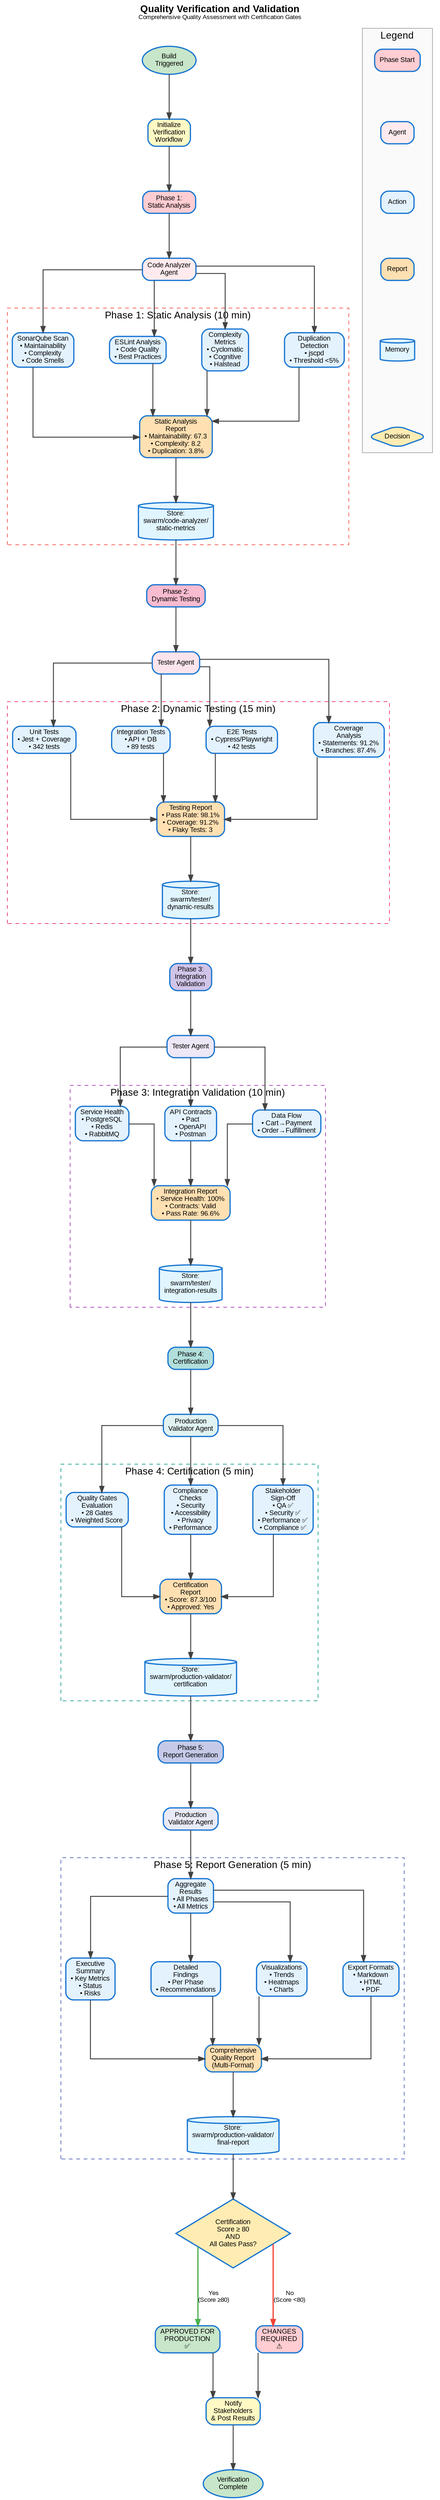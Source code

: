 digraph QualityVerification {
  // Graph styling
  graph [rankdir=TB, fontname="Arial", fontsize=12, splines=ortho, nodesep=0.8, ranksep=1.0];
  node [shape=box, style="rounded,filled", fontname="Arial", fontsize=11, fillcolor="#E3F2FD", color="#1976D2", penwidth=2];
  edge [fontname="Arial", fontsize=10, color="#424242", penwidth=1.5];

  // Title
  label=<<B>Quality Verification and Validation</B><BR/><FONT POINT-SIZE="10">Comprehensive Quality Assessment with Certification Gates</FONT>>;
  labelloc=t;
  fontsize=16;

  // Main workflow nodes
  start [label="Build\nTriggered", shape=ellipse, fillcolor="#C8E6C9"];
  init [label="Initialize\nVerification\nWorkflow", fillcolor="#FFF9C4"];

  // Phase 1: Static Analysis
  phase1_start [label="Phase 1:\nStatic Analysis", fillcolor="#FFCDD2", style="rounded,filled,bold"];
  code_analyzer [label="Code Analyzer\nAgent", fillcolor="#FFEBEE"];

  sonarqube [label="SonarQube Scan\n• Maintainability\n• Complexity\n• Code Smells"];
  eslint [label="ESLint Analysis\n• Code Quality\n• Best Practices"];
  complexity [label="Complexity\nMetrics\n• Cyclomatic\n• Cognitive\n• Halstead"];
  duplication [label="Duplication\nDetection\n• jscpd\n• Threshold <5%"];

  static_report [label="Static Analysis\nReport\n• Maintainability: 67.3\n• Complexity: 8.2\n• Duplication: 3.8%", fillcolor="#FFE0B2"];
  static_store [label="Store:\nswarm/code-analyzer/\nstatic-metrics", shape=cylinder, fillcolor="#E1F5FE"];

  // Phase 2: Dynamic Testing
  phase2_start [label="Phase 2:\nDynamic Testing", fillcolor="#F8BBD0", style="rounded,filled,bold"];
  tester1 [label="Tester Agent", fillcolor="#FCE4EC"];

  unit_tests [label="Unit Tests\n• Jest + Coverage\n• 342 tests"];
  integration_tests [label="Integration Tests\n• API + DB\n• 89 tests"];
  e2e_tests [label="E2E Tests\n• Cypress/Playwright\n• 42 tests"];
  coverage [label="Coverage\nAnalysis\n• Statements: 91.2%\n• Branches: 87.4%"];

  testing_report [label="Testing Report\n• Pass Rate: 98.1%\n• Coverage: 91.2%\n• Flaky Tests: 3", fillcolor="#FFE0B2"];
  testing_store [label="Store:\nswarm/tester/\ndynamic-results", shape=cylinder, fillcolor="#E1F5FE"];

  // Phase 3: Integration Validation
  phase3_start [label="Phase 3:\nIntegration\nValidation", fillcolor="#D1C4E9", style="rounded,filled,bold"];
  tester2 [label="Tester Agent", fillcolor="#EDE7F6"];

  service_health [label="Service Health\n• PostgreSQL\n• Redis\n• RabbitMQ"];
  api_contracts [label="API Contracts\n• Pact\n• OpenAPI\n• Postman"];
  data_flow [label="Data Flow\n• Cart→Payment\n• Order→Fulfillment"];

  integration_report [label="Integration Report\n• Service Health: 100%\n• Contracts: Valid\n• Pass Rate: 96.6%", fillcolor="#FFE0B2"];
  integration_store [label="Store:\nswarm/tester/\nintegration-results", shape=cylinder, fillcolor="#E1F5FE"];

  // Phase 4: Certification
  phase4_start [label="Phase 4:\nCertification", fillcolor="#B2DFDB", style="rounded,filled,bold"];
  validator [label="Production\nValidator Agent", fillcolor="#E0F2F1"];

  quality_gates [label="Quality Gates\nEvaluation\n• 28 Gates\n• Weighted Score"];
  compliance [label="Compliance\nChecks\n• Security\n• Accessibility\n• Privacy\n• Performance"];
  signoff [label="Stakeholder\nSign-Off\n• QA ✅\n• Security ✅\n• Performance ✅\n• Compliance ✅"];

  cert_report [label="Certification\nReport\n• Score: 87.3/100\n• Approved: Yes", fillcolor="#FFE0B2"];
  cert_store [label="Store:\nswarm/production-validator/\ncertification", shape=cylinder, fillcolor="#E1F5FE"];

  // Phase 5: Report Generation
  phase5_start [label="Phase 5:\nReport Generation", fillcolor="#C5CAE9", style="rounded,filled,bold"];
  reporter [label="Production\nValidator Agent", fillcolor="#E8EAF6"];

  aggregate [label="Aggregate\nResults\n• All Phases\n• All Metrics"];
  executive_summary [label="Executive\nSummary\n• Key Metrics\n• Status\n• Risks"];
  detailed_findings [label="Detailed\nFindings\n• Per Phase\n• Recommendations"];
  visualizations [label="Visualizations\n• Trends\n• Heatmaps\n• Charts"];
  export_formats [label="Export Formats\n• Markdown\n• HTML\n• PDF"];

  final_report [label="Comprehensive\nQuality Report\n(Multi-Format)", fillcolor="#FFE0B2"];
  final_store [label="Store:\nswarm/production-validator/\nfinal-report", shape=cylinder, fillcolor="#E1F5FE"];

  // Decision
  decision [label="Certification\nScore ≥ 80\nAND\nAll Gates Pass?", shape=diamond, fillcolor="#FFECB3", style="filled"];

  approved [label="APPROVED FOR\nPRODUCTION\n✅", fillcolor="#C8E6C9", style="rounded,filled,bold"];
  rejected [label="CHANGES\nREQUIRED\n⚠️", fillcolor="#FFCDD2", style="rounded,filled,bold"];

  notify [label="Notify\nStakeholders\n& Post Results", fillcolor="#FFF9C4"];

  end [label="Verification\nComplete", shape=ellipse, fillcolor="#C8E6C9"];

  // Main flow
  start -> init;
  init -> phase1_start;

  // Phase 1 flow
  phase1_start -> code_analyzer;
  code_analyzer -> sonarqube;
  code_analyzer -> eslint;
  code_analyzer -> complexity;
  code_analyzer -> duplication;

  sonarqube -> static_report;
  eslint -> static_report;
  complexity -> static_report;
  duplication -> static_report;

  static_report -> static_store;
  static_store -> phase2_start;

  // Phase 2 flow
  phase2_start -> tester1;
  tester1 -> unit_tests;
  tester1 -> integration_tests;
  tester1 -> e2e_tests;
  tester1 -> coverage;

  unit_tests -> testing_report;
  integration_tests -> testing_report;
  e2e_tests -> testing_report;
  coverage -> testing_report;

  testing_report -> testing_store;
  testing_store -> phase3_start;

  // Phase 3 flow
  phase3_start -> tester2;
  tester2 -> service_health;
  tester2 -> api_contracts;
  tester2 -> data_flow;

  service_health -> integration_report;
  api_contracts -> integration_report;
  data_flow -> integration_report;

  integration_report -> integration_store;
  integration_store -> phase4_start;

  // Phase 4 flow
  phase4_start -> validator;
  validator -> quality_gates;
  validator -> compliance;
  validator -> signoff;

  quality_gates -> cert_report;
  compliance -> cert_report;
  signoff -> cert_report;

  cert_report -> cert_store;
  cert_store -> phase5_start;

  // Phase 5 flow
  phase5_start -> reporter;
  reporter -> aggregate;
  aggregate -> executive_summary;
  aggregate -> detailed_findings;
  aggregate -> visualizations;
  aggregate -> export_formats;

  executive_summary -> final_report;
  detailed_findings -> final_report;
  visualizations -> final_report;
  export_formats -> final_report;

  final_report -> final_store;
  final_store -> decision;

  // Decision branches
  decision -> approved [label="Yes\n(Score ≥80)", color="#4CAF50", penwidth=2];
  decision -> rejected [label="No\n(Score <80)", color="#F44336", penwidth=2];

  // Final steps
  approved -> notify;
  rejected -> notify;
  notify -> end;

  // Visual grouping with subgraphs
  subgraph cluster_phase1 {
    label="Phase 1: Static Analysis (10 min)";
    style=dashed;
    color="#F44336";
    sonarqube; eslint; complexity; duplication; static_report; static_store;
  }

  subgraph cluster_phase2 {
    label="Phase 2: Dynamic Testing (15 min)";
    style=dashed;
    color="#E91E63";
    unit_tests; integration_tests; e2e_tests; coverage; testing_report; testing_store;
  }

  subgraph cluster_phase3 {
    label="Phase 3: Integration Validation (10 min)";
    style=dashed;
    color="#9C27B0";
    service_health; api_contracts; data_flow; integration_report; integration_store;
  }

  subgraph cluster_phase4 {
    label="Phase 4: Certification (5 min)";
    style=dashed;
    color="#009688";
    quality_gates; compliance; signoff; cert_report; cert_store;
  }

  subgraph cluster_phase5 {
    label="Phase 5: Report Generation (5 min)";
    style=dashed;
    color="#3F51B5";
    aggregate; executive_summary; detailed_findings; visualizations; export_formats; final_report; final_store;
  }

  // Legend
  subgraph cluster_legend {
    label="Legend";
    style=filled;
    fillcolor="#FAFAFA";
    color="#9E9E9E";

    leg_phase [label="Phase Start", fillcolor="#FFCDD2", style="rounded,filled,bold"];
    leg_agent [label="Agent", fillcolor="#FFEBEE"];
    leg_action [label="Action", fillcolor="#E3F2FD"];
    leg_report [label="Report", fillcolor="#FFE0B2"];
    leg_memory [label="Memory", shape=cylinder, fillcolor="#E1F5FE"];
    leg_decision [label="Decision", shape=diamond, fillcolor="#FFECB3"];

    leg_phase -> leg_agent -> leg_action -> leg_report -> leg_memory -> leg_decision [style=invis];
  }
}
